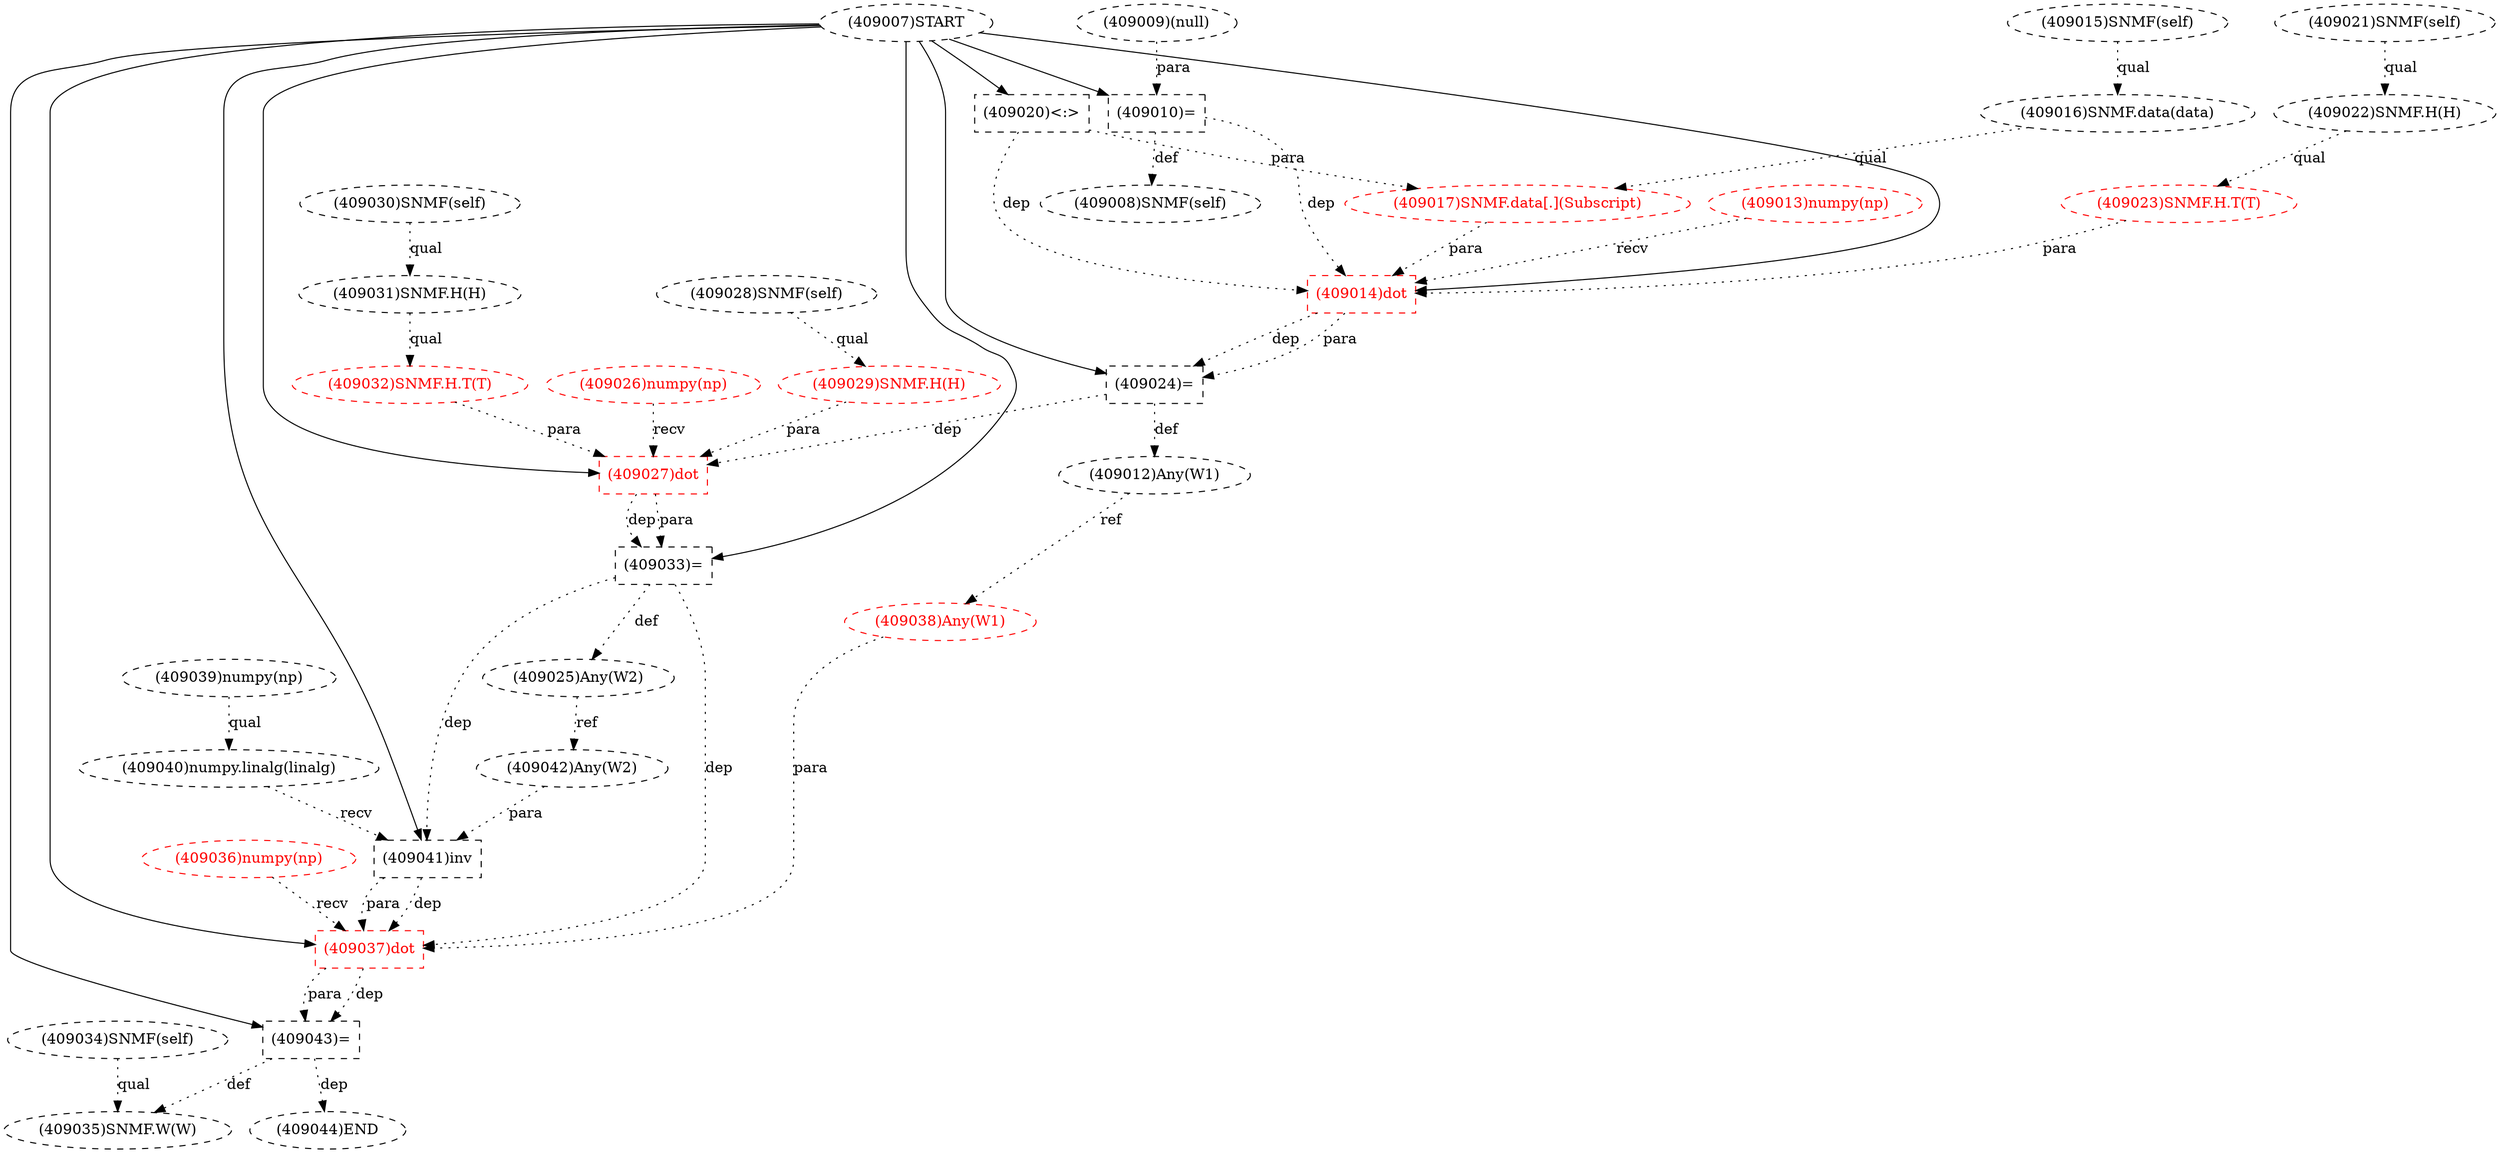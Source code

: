 digraph G {
1 [label="(409016)SNMF.data(data)" shape=ellipse style=dashed]
2 [label="(409035)SNMF.W(W)" shape=ellipse style=dashed]
3 [label="(409026)numpy(np)" shape=ellipse style=dashed color=red fontcolor=red]
4 [label="(409039)numpy(np)" shape=ellipse style=dashed]
5 [label="(409044)END" style=dashed]
6 [label="(409025)Any(W2)" shape=ellipse style=dashed]
7 [label="(409031)SNMF.H(H)" shape=ellipse style=dashed]
8 [label="(409014)dot" shape=box style=dashed color=red fontcolor=red]
9 [label="(409007)START" style=dashed]
10 [label="(409033)=" shape=box style=dashed]
11 [label="(409020)<:>" shape=box style=dashed]
12 [label="(409012)Any(W1)" shape=ellipse style=dashed]
13 [label="(409042)Any(W2)" shape=ellipse style=dashed]
14 [label="(409036)numpy(np)" shape=ellipse style=dashed color=red fontcolor=red]
15 [label="(409040)numpy.linalg(linalg)" shape=ellipse style=dashed]
16 [label="(409028)SNMF(self)" shape=ellipse style=dashed]
17 [label="(409034)SNMF(self)" shape=ellipse style=dashed]
18 [label="(409029)SNMF.H(H)" shape=ellipse style=dashed color=red fontcolor=red]
19 [label="(409041)inv" shape=box style=dashed]
20 [label="(409027)dot" shape=box style=dashed color=red fontcolor=red]
21 [label="(409009)(null)" shape=ellipse style=dashed]
22 [label="(409032)SNMF.H.T(T)" shape=ellipse style=dashed color=red fontcolor=red]
23 [label="(409010)=" shape=box style=dashed]
24 [label="(409038)Any(W1)" shape=ellipse style=dashed color=red fontcolor=red]
25 [label="(409021)SNMF(self)" shape=ellipse style=dashed]
26 [label="(409008)SNMF(self)" shape=ellipse style=dashed]
27 [label="(409023)SNMF.H.T(T)" shape=ellipse style=dashed color=red fontcolor=red]
28 [label="(409030)SNMF(self)" shape=ellipse style=dashed]
29 [label="(409022)SNMF.H(H)" shape=ellipse style=dashed]
30 [label="(409037)dot" shape=box style=dashed color=red fontcolor=red]
31 [label="(409043)=" shape=box style=dashed]
32 [label="(409017)SNMF.data[.](Subscript)" shape=ellipse style=dashed color=red fontcolor=red]
33 [label="(409013)numpy(np)" shape=ellipse style=dashed color=red fontcolor=red]
34 [label="(409015)SNMF(self)" shape=ellipse style=dashed]
35 [label="(409024)=" shape=box style=dashed]
34 -> 1 [label="qual" style=dotted];
17 -> 2 [label="qual" style=dotted];
31 -> 2 [label="def" style=dotted];
31 -> 5 [label="dep" style=dotted];
10 -> 6 [label="def" style=dotted];
28 -> 7 [label="qual" style=dotted];
9 -> 8 [label="" style=solid];
33 -> 8 [label="recv" style=dotted];
11 -> 8 [label="dep" style=dotted];
32 -> 8 [label="para" style=dotted];
27 -> 8 [label="para" style=dotted];
23 -> 8 [label="dep" style=dotted];
9 -> 10 [label="" style=solid];
20 -> 10 [label="dep" style=dotted];
20 -> 10 [label="para" style=dotted];
9 -> 11 [label="" style=solid];
35 -> 12 [label="def" style=dotted];
6 -> 13 [label="ref" style=dotted];
4 -> 15 [label="qual" style=dotted];
16 -> 18 [label="qual" style=dotted];
9 -> 19 [label="" style=solid];
15 -> 19 [label="recv" style=dotted];
13 -> 19 [label="para" style=dotted];
10 -> 19 [label="dep" style=dotted];
9 -> 20 [label="" style=solid];
3 -> 20 [label="recv" style=dotted];
18 -> 20 [label="para" style=dotted];
22 -> 20 [label="para" style=dotted];
35 -> 20 [label="dep" style=dotted];
7 -> 22 [label="qual" style=dotted];
9 -> 23 [label="" style=solid];
21 -> 23 [label="para" style=dotted];
12 -> 24 [label="ref" style=dotted];
23 -> 26 [label="def" style=dotted];
29 -> 27 [label="qual" style=dotted];
25 -> 29 [label="qual" style=dotted];
9 -> 30 [label="" style=solid];
14 -> 30 [label="recv" style=dotted];
24 -> 30 [label="para" style=dotted];
19 -> 30 [label="dep" style=dotted];
19 -> 30 [label="para" style=dotted];
10 -> 30 [label="dep" style=dotted];
9 -> 31 [label="" style=solid];
30 -> 31 [label="dep" style=dotted];
30 -> 31 [label="para" style=dotted];
1 -> 32 [label="qual" style=dotted];
11 -> 32 [label="para" style=dotted];
9 -> 35 [label="" style=solid];
8 -> 35 [label="dep" style=dotted];
8 -> 35 [label="para" style=dotted];
}